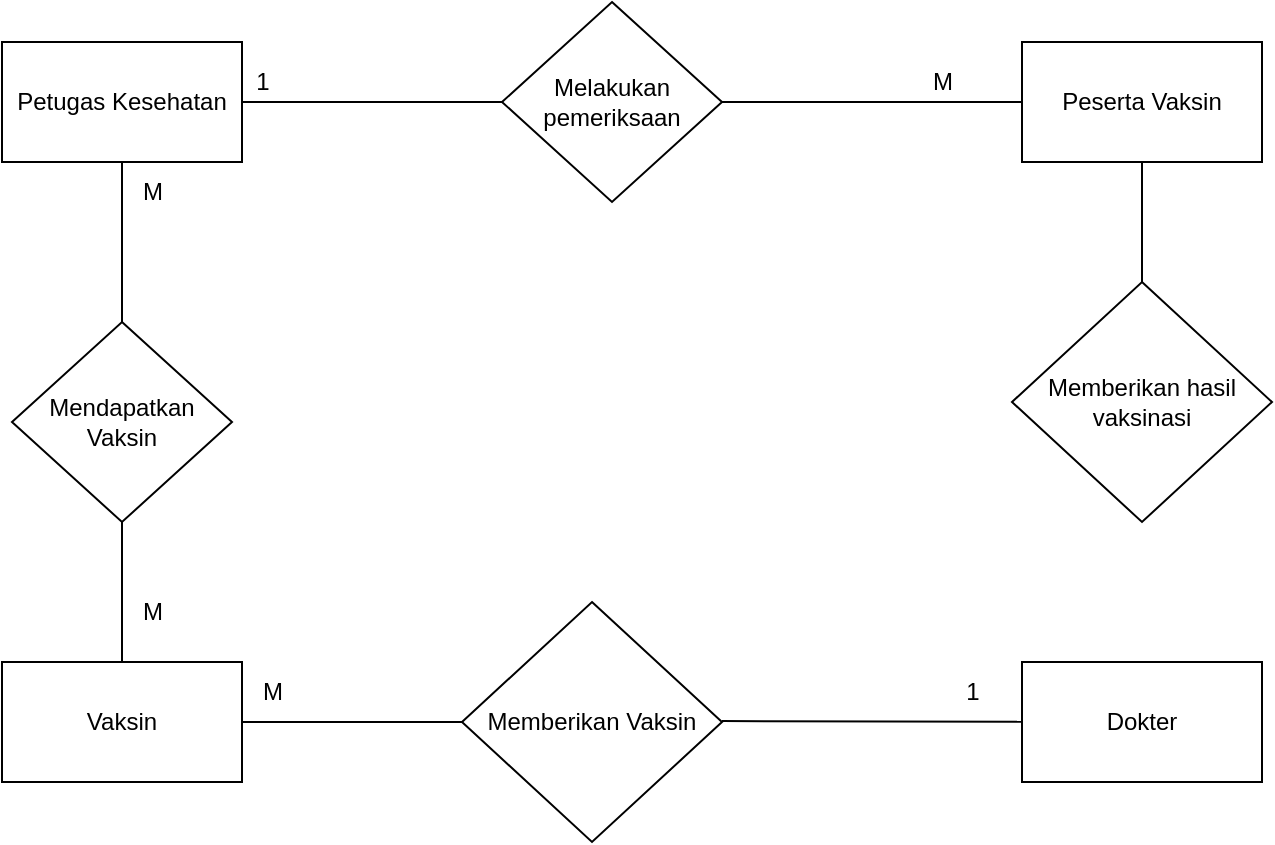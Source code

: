 <mxfile version="20.4.1" type="github">
  <diagram id="qEBc_DxsvB0SU8BZdqwE" name="ERD Tugas besar">
    <mxGraphModel dx="827" dy="374" grid="1" gridSize="10" guides="1" tooltips="1" connect="1" arrows="1" fold="1" page="1" pageScale="1" pageWidth="1654" pageHeight="1169" math="0" shadow="0">
      <root>
        <mxCell id="0" />
        <mxCell id="1" parent="0" />
        <mxCell id="bQ1U6ILn6BQxf65cEkmv-1" value="Peserta Vaksin" style="rounded=0;whiteSpace=wrap;html=1;" vertex="1" parent="1">
          <mxGeometry x="1310" y="200" width="120" height="60" as="geometry" />
        </mxCell>
        <mxCell id="bQ1U6ILn6BQxf65cEkmv-2" value="Petugas Kesehatan" style="rounded=0;whiteSpace=wrap;html=1;" vertex="1" parent="1">
          <mxGeometry x="800" y="200" width="120" height="60" as="geometry" />
        </mxCell>
        <mxCell id="bQ1U6ILn6BQxf65cEkmv-3" value="Dokter" style="rounded=0;whiteSpace=wrap;html=1;" vertex="1" parent="1">
          <mxGeometry x="1310" y="510" width="120" height="60" as="geometry" />
        </mxCell>
        <mxCell id="bQ1U6ILn6BQxf65cEkmv-4" value="Vaksin" style="rounded=0;whiteSpace=wrap;html=1;" vertex="1" parent="1">
          <mxGeometry x="800" y="510" width="120" height="60" as="geometry" />
        </mxCell>
        <mxCell id="bQ1U6ILn6BQxf65cEkmv-5" value="Melakukan pemeriksaan" style="rhombus;whiteSpace=wrap;html=1;" vertex="1" parent="1">
          <mxGeometry x="1050" y="180" width="110" height="100" as="geometry" />
        </mxCell>
        <mxCell id="bQ1U6ILn6BQxf65cEkmv-6" value="" style="endArrow=none;html=1;rounded=0;exitX=1;exitY=0.5;exitDx=0;exitDy=0;entryX=0;entryY=0.5;entryDx=0;entryDy=0;" edge="1" parent="1" source="bQ1U6ILn6BQxf65cEkmv-2" target="bQ1U6ILn6BQxf65cEkmv-5">
          <mxGeometry width="50" height="50" relative="1" as="geometry">
            <mxPoint x="1150" y="340" as="sourcePoint" />
            <mxPoint x="1200" y="290" as="targetPoint" />
          </mxGeometry>
        </mxCell>
        <mxCell id="bQ1U6ILn6BQxf65cEkmv-8" value="" style="endArrow=none;html=1;strokeColor=default;curved=1;exitX=1;exitY=0.5;exitDx=0;exitDy=0;entryX=0;entryY=0.5;entryDx=0;entryDy=0;" edge="1" parent="1" source="bQ1U6ILn6BQxf65cEkmv-5" target="bQ1U6ILn6BQxf65cEkmv-1">
          <mxGeometry width="50" height="50" relative="1" as="geometry">
            <mxPoint x="1150" y="340" as="sourcePoint" />
            <mxPoint x="1200" y="290" as="targetPoint" />
          </mxGeometry>
        </mxCell>
        <mxCell id="bQ1U6ILn6BQxf65cEkmv-9" value="1" style="text;html=1;align=center;verticalAlign=middle;resizable=0;points=[];autosize=1;strokeColor=none;fillColor=none;" vertex="1" parent="1">
          <mxGeometry x="915" y="205" width="30" height="30" as="geometry" />
        </mxCell>
        <mxCell id="bQ1U6ILn6BQxf65cEkmv-10" value="M" style="text;html=1;align=center;verticalAlign=middle;resizable=0;points=[];autosize=1;strokeColor=none;fillColor=none;" vertex="1" parent="1">
          <mxGeometry x="1255" y="205" width="30" height="30" as="geometry" />
        </mxCell>
        <mxCell id="bQ1U6ILn6BQxf65cEkmv-11" value="Mendapatkan Vaksin" style="rhombus;whiteSpace=wrap;html=1;" vertex="1" parent="1">
          <mxGeometry x="805" y="340" width="110" height="100" as="geometry" />
        </mxCell>
        <mxCell id="bQ1U6ILn6BQxf65cEkmv-12" value="" style="endArrow=none;html=1;strokeColor=default;curved=1;entryX=0.5;entryY=1;entryDx=0;entryDy=0;exitX=0.5;exitY=0;exitDx=0;exitDy=0;" edge="1" parent="1" source="bQ1U6ILn6BQxf65cEkmv-4" target="bQ1U6ILn6BQxf65cEkmv-11">
          <mxGeometry width="50" height="50" relative="1" as="geometry">
            <mxPoint x="640" y="410" as="sourcePoint" />
            <mxPoint x="690" y="360" as="targetPoint" />
          </mxGeometry>
        </mxCell>
        <mxCell id="bQ1U6ILn6BQxf65cEkmv-13" value="" style="endArrow=none;html=1;strokeColor=default;curved=1;exitX=0.5;exitY=0;exitDx=0;exitDy=0;entryX=0.5;entryY=1;entryDx=0;entryDy=0;" edge="1" parent="1" source="bQ1U6ILn6BQxf65cEkmv-11" target="bQ1U6ILn6BQxf65cEkmv-2">
          <mxGeometry width="50" height="50" relative="1" as="geometry">
            <mxPoint x="859.52" y="320" as="sourcePoint" />
            <mxPoint x="820" y="300" as="targetPoint" />
          </mxGeometry>
        </mxCell>
        <mxCell id="bQ1U6ILn6BQxf65cEkmv-14" value="M" style="text;html=1;align=center;verticalAlign=middle;resizable=0;points=[];autosize=1;strokeColor=none;fillColor=none;" vertex="1" parent="1">
          <mxGeometry x="860" y="260" width="30" height="30" as="geometry" />
        </mxCell>
        <mxCell id="bQ1U6ILn6BQxf65cEkmv-15" value="M" style="text;html=1;align=center;verticalAlign=middle;resizable=0;points=[];autosize=1;strokeColor=none;fillColor=none;" vertex="1" parent="1">
          <mxGeometry x="860" y="470" width="30" height="30" as="geometry" />
        </mxCell>
        <mxCell id="bQ1U6ILn6BQxf65cEkmv-16" value="Memberikan Vaksin" style="rhombus;whiteSpace=wrap;html=1;" vertex="1" parent="1">
          <mxGeometry x="1030" y="480" width="130" height="120" as="geometry" />
        </mxCell>
        <mxCell id="bQ1U6ILn6BQxf65cEkmv-22" value="" style="endArrow=none;html=1;rounded=0;exitX=1;exitY=0.5;exitDx=0;exitDy=0;entryX=0;entryY=0.5;entryDx=0;entryDy=0;" edge="1" parent="1" source="bQ1U6ILn6BQxf65cEkmv-4" target="bQ1U6ILn6BQxf65cEkmv-16">
          <mxGeometry width="50" height="50" relative="1" as="geometry">
            <mxPoint x="970.0" y="529.52" as="sourcePoint" />
            <mxPoint x="1100" y="529.52" as="targetPoint" />
          </mxGeometry>
        </mxCell>
        <mxCell id="bQ1U6ILn6BQxf65cEkmv-23" value="" style="endArrow=none;html=1;rounded=0;exitX=1;exitY=0.5;exitDx=0;exitDy=0;" edge="1" parent="1" target="bQ1U6ILn6BQxf65cEkmv-3">
          <mxGeometry width="50" height="50" relative="1" as="geometry">
            <mxPoint x="1160" y="539.52" as="sourcePoint" />
            <mxPoint x="1270" y="539.52" as="targetPoint" />
          </mxGeometry>
        </mxCell>
        <mxCell id="bQ1U6ILn6BQxf65cEkmv-24" value="M" style="text;html=1;align=center;verticalAlign=middle;resizable=0;points=[];autosize=1;strokeColor=none;fillColor=none;" vertex="1" parent="1">
          <mxGeometry x="920" y="510" width="30" height="30" as="geometry" />
        </mxCell>
        <mxCell id="bQ1U6ILn6BQxf65cEkmv-25" value="1" style="text;html=1;align=center;verticalAlign=middle;resizable=0;points=[];autosize=1;strokeColor=none;fillColor=none;" vertex="1" parent="1">
          <mxGeometry x="1270" y="510" width="30" height="30" as="geometry" />
        </mxCell>
        <mxCell id="bQ1U6ILn6BQxf65cEkmv-26" value="Memberikan hasil vaksinasi" style="rhombus;whiteSpace=wrap;html=1;" vertex="1" parent="1">
          <mxGeometry x="1305" y="320" width="130" height="120" as="geometry" />
        </mxCell>
        <mxCell id="bQ1U6ILn6BQxf65cEkmv-27" value="" style="endArrow=none;html=1;strokeColor=default;curved=1;entryX=0.5;entryY=1;entryDx=0;entryDy=0;" edge="1" parent="1" source="bQ1U6ILn6BQxf65cEkmv-26" target="bQ1U6ILn6BQxf65cEkmv-1">
          <mxGeometry width="50" height="50" relative="1" as="geometry">
            <mxPoint x="1100" y="430" as="sourcePoint" />
            <mxPoint x="1150" y="380" as="targetPoint" />
          </mxGeometry>
        </mxCell>
      </root>
    </mxGraphModel>
  </diagram>
</mxfile>
